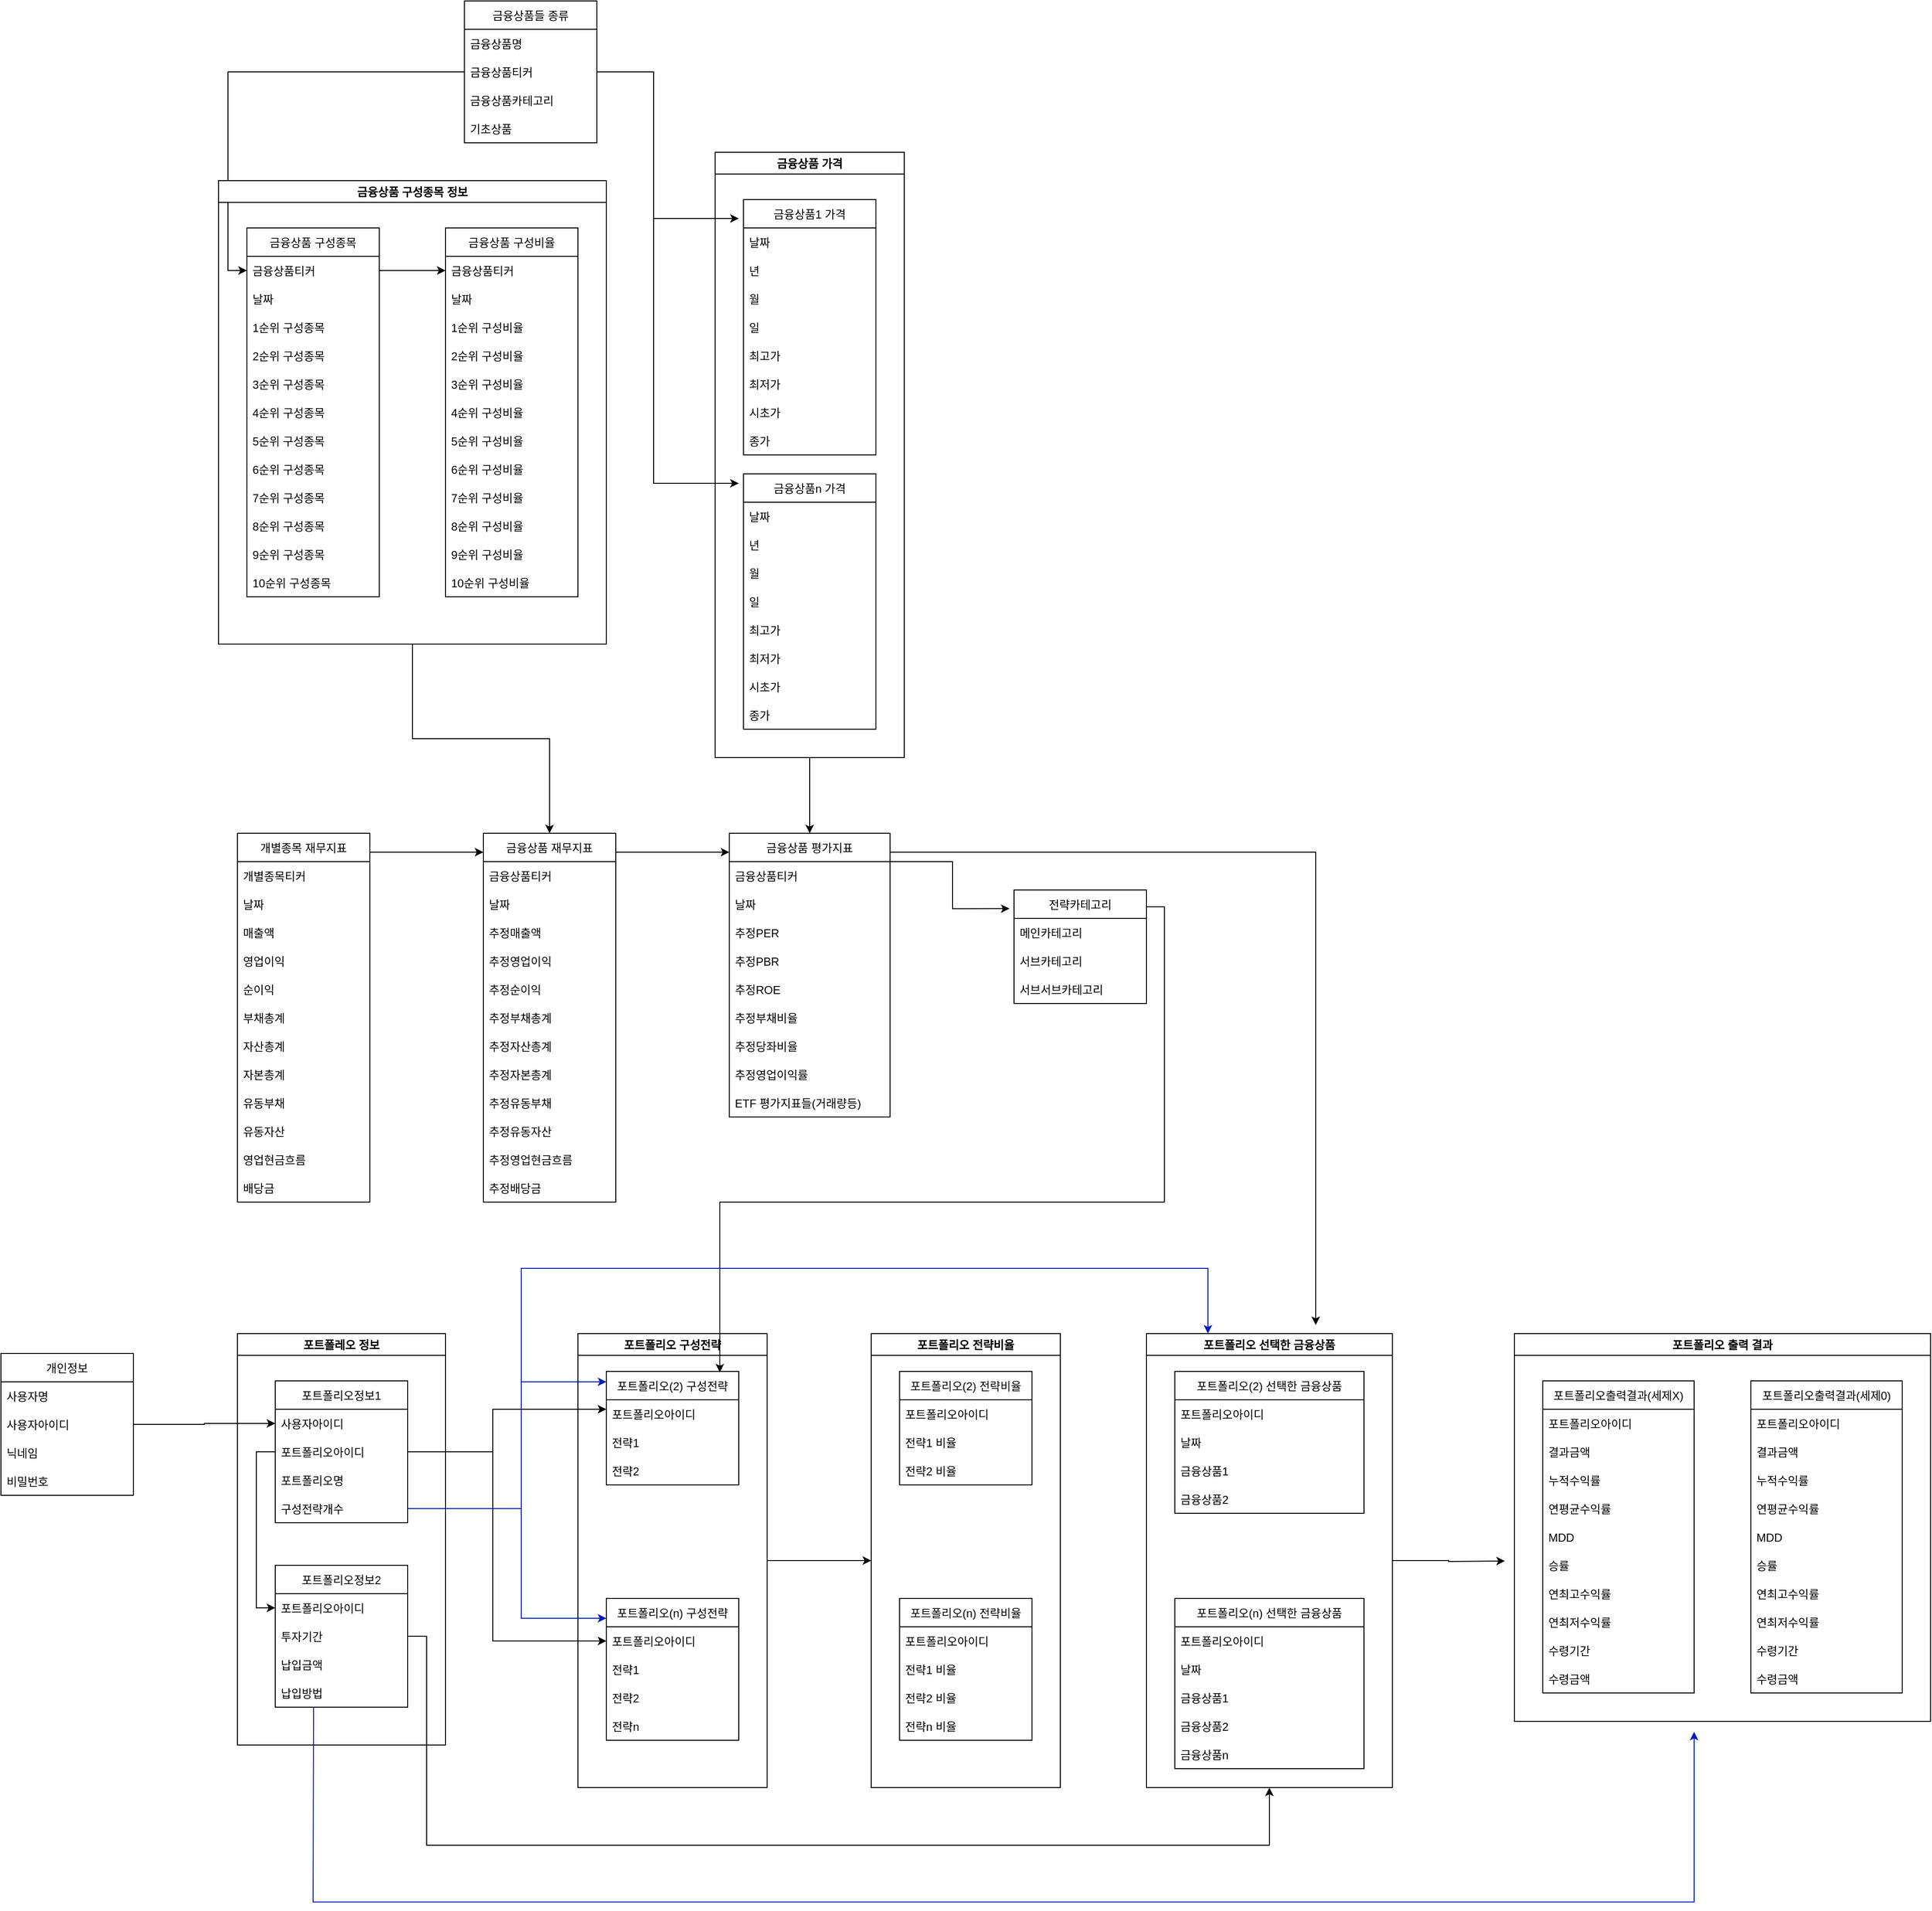 <mxfile version="20.1.1" type="device"><diagram id="GFtjAihlC2JO0e8D6ko2" name="Page-1"><mxGraphModel dx="2858" dy="2246" grid="1" gridSize="10" guides="1" tooltips="1" connect="1" arrows="1" fold="1" page="1" pageScale="1" pageWidth="827" pageHeight="1169" math="0" shadow="0"><root><mxCell id="0"/><mxCell id="1" parent="0"/><mxCell id="YoC8NdEeGXSL1M3V699k-15" style="edgeStyle=orthogonalEdgeStyle;rounded=0;orthogonalLoop=1;jettySize=auto;html=1;entryX=0;entryY=0.5;entryDx=0;entryDy=0;" parent="1" source="wI8_ZydbET9ZYzjQQSY7-1" target="wI8_ZydbET9ZYzjQQSY7-44" edge="1"><mxGeometry relative="1" as="geometry"><Array as="points"><mxPoint x="-370" y="-165"/><mxPoint x="-370" y="45"/></Array></mxGeometry></mxCell><mxCell id="wI8_ZydbET9ZYzjQQSY7-1" value="금융상품들 종류" style="swimlane;fontStyle=0;childLayout=stackLayout;horizontal=1;startSize=30;horizontalStack=0;resizeParent=1;resizeParentMax=0;resizeLast=0;collapsible=1;marginBottom=0;" parent="1" vertex="1"><mxGeometry x="-120" y="-240" width="140" height="150" as="geometry"/></mxCell><mxCell id="wI8_ZydbET9ZYzjQQSY7-2" value="금융상품명" style="text;strokeColor=none;fillColor=none;align=left;verticalAlign=middle;spacingLeft=4;spacingRight=4;overflow=hidden;points=[[0,0.5],[1,0.5]];portConstraint=eastwest;rotatable=0;" parent="wI8_ZydbET9ZYzjQQSY7-1" vertex="1"><mxGeometry y="30" width="140" height="30" as="geometry"/></mxCell><mxCell id="wI8_ZydbET9ZYzjQQSY7-3" value="금융상품티커" style="text;strokeColor=none;fillColor=none;align=left;verticalAlign=middle;spacingLeft=4;spacingRight=4;overflow=hidden;points=[[0,0.5],[1,0.5]];portConstraint=eastwest;rotatable=0;" parent="wI8_ZydbET9ZYzjQQSY7-1" vertex="1"><mxGeometry y="60" width="140" height="30" as="geometry"/></mxCell><mxCell id="wI8_ZydbET9ZYzjQQSY7-4" value="금융상품카테고리" style="text;strokeColor=none;fillColor=none;align=left;verticalAlign=middle;spacingLeft=4;spacingRight=4;overflow=hidden;points=[[0,0.5],[1,0.5]];portConstraint=eastwest;rotatable=0;" parent="wI8_ZydbET9ZYzjQQSY7-1" vertex="1"><mxGeometry y="90" width="140" height="30" as="geometry"/></mxCell><mxCell id="wI8_ZydbET9ZYzjQQSY7-10" value="기초상품" style="text;strokeColor=none;fillColor=none;align=left;verticalAlign=middle;spacingLeft=4;spacingRight=4;overflow=hidden;points=[[0,0.5],[1,0.5]];portConstraint=eastwest;rotatable=0;" parent="wI8_ZydbET9ZYzjQQSY7-1" vertex="1"><mxGeometry y="120" width="140" height="30" as="geometry"/></mxCell><mxCell id="wI8_ZydbET9ZYzjQQSY7-11" value="금융상품1 가격" style="swimlane;fontStyle=0;childLayout=stackLayout;horizontal=1;startSize=30;horizontalStack=0;resizeParent=1;resizeParentMax=0;resizeLast=0;collapsible=1;marginBottom=0;" parent="1" vertex="1"><mxGeometry x="175" y="-30" width="140" height="270" as="geometry"/></mxCell><mxCell id="wI8_ZydbET9ZYzjQQSY7-12" value="날짜" style="text;strokeColor=none;fillColor=none;align=left;verticalAlign=middle;spacingLeft=4;spacingRight=4;overflow=hidden;points=[[0,0.5],[1,0.5]];portConstraint=eastwest;rotatable=0;" parent="wI8_ZydbET9ZYzjQQSY7-11" vertex="1"><mxGeometry y="30" width="140" height="30" as="geometry"/></mxCell><mxCell id="wI8_ZydbET9ZYzjQQSY7-13" value="년" style="text;strokeColor=none;fillColor=none;align=left;verticalAlign=middle;spacingLeft=4;spacingRight=4;overflow=hidden;points=[[0,0.5],[1,0.5]];portConstraint=eastwest;rotatable=0;" parent="wI8_ZydbET9ZYzjQQSY7-11" vertex="1"><mxGeometry y="60" width="140" height="30" as="geometry"/></mxCell><mxCell id="wI8_ZydbET9ZYzjQQSY7-14" value="월" style="text;strokeColor=none;fillColor=none;align=left;verticalAlign=middle;spacingLeft=4;spacingRight=4;overflow=hidden;points=[[0,0.5],[1,0.5]];portConstraint=eastwest;rotatable=0;" parent="wI8_ZydbET9ZYzjQQSY7-11" vertex="1"><mxGeometry y="90" width="140" height="30" as="geometry"/></mxCell><mxCell id="wI8_ZydbET9ZYzjQQSY7-15" value="일" style="text;strokeColor=none;fillColor=none;align=left;verticalAlign=middle;spacingLeft=4;spacingRight=4;overflow=hidden;points=[[0,0.5],[1,0.5]];portConstraint=eastwest;rotatable=0;" parent="wI8_ZydbET9ZYzjQQSY7-11" vertex="1"><mxGeometry y="120" width="140" height="30" as="geometry"/></mxCell><mxCell id="wI8_ZydbET9ZYzjQQSY7-16" value="최고가" style="text;strokeColor=none;fillColor=none;align=left;verticalAlign=middle;spacingLeft=4;spacingRight=4;overflow=hidden;points=[[0,0.5],[1,0.5]];portConstraint=eastwest;rotatable=0;" parent="wI8_ZydbET9ZYzjQQSY7-11" vertex="1"><mxGeometry y="150" width="140" height="30" as="geometry"/></mxCell><mxCell id="wI8_ZydbET9ZYzjQQSY7-17" value="최저가" style="text;strokeColor=none;fillColor=none;align=left;verticalAlign=middle;spacingLeft=4;spacingRight=4;overflow=hidden;points=[[0,0.5],[1,0.5]];portConstraint=eastwest;rotatable=0;" parent="wI8_ZydbET9ZYzjQQSY7-11" vertex="1"><mxGeometry y="180" width="140" height="30" as="geometry"/></mxCell><mxCell id="wI8_ZydbET9ZYzjQQSY7-18" value="시초가" style="text;strokeColor=none;fillColor=none;align=left;verticalAlign=middle;spacingLeft=4;spacingRight=4;overflow=hidden;points=[[0,0.5],[1,0.5]];portConstraint=eastwest;rotatable=0;" parent="wI8_ZydbET9ZYzjQQSY7-11" vertex="1"><mxGeometry y="210" width="140" height="30" as="geometry"/></mxCell><mxCell id="wI8_ZydbET9ZYzjQQSY7-19" value="종가" style="text;strokeColor=none;fillColor=none;align=left;verticalAlign=middle;spacingLeft=4;spacingRight=4;overflow=hidden;points=[[0,0.5],[1,0.5]];portConstraint=eastwest;rotatable=0;" parent="wI8_ZydbET9ZYzjQQSY7-11" vertex="1"><mxGeometry y="240" width="140" height="30" as="geometry"/></mxCell><mxCell id="wI8_ZydbET9ZYzjQQSY7-56" value="개별종목 재무지표" style="swimlane;fontStyle=0;childLayout=stackLayout;horizontal=1;startSize=30;horizontalStack=0;resizeParent=1;resizeParentMax=0;resizeLast=0;collapsible=1;marginBottom=0;" parent="1" vertex="1"><mxGeometry x="-360" y="640" width="140" height="390" as="geometry"/></mxCell><mxCell id="wI8_ZydbET9ZYzjQQSY7-57" value="개별종목티커" style="text;strokeColor=none;fillColor=none;align=left;verticalAlign=middle;spacingLeft=4;spacingRight=4;overflow=hidden;points=[[0,0.5],[1,0.5]];portConstraint=eastwest;rotatable=0;" parent="wI8_ZydbET9ZYzjQQSY7-56" vertex="1"><mxGeometry y="30" width="140" height="30" as="geometry"/></mxCell><mxCell id="wI8_ZydbET9ZYzjQQSY7-58" value="날짜" style="text;strokeColor=none;fillColor=none;align=left;verticalAlign=middle;spacingLeft=4;spacingRight=4;overflow=hidden;points=[[0,0.5],[1,0.5]];portConstraint=eastwest;rotatable=0;" parent="wI8_ZydbET9ZYzjQQSY7-56" vertex="1"><mxGeometry y="60" width="140" height="30" as="geometry"/></mxCell><mxCell id="wI8_ZydbET9ZYzjQQSY7-59" value="매출액" style="text;strokeColor=none;fillColor=none;align=left;verticalAlign=middle;spacingLeft=4;spacingRight=4;overflow=hidden;points=[[0,0.5],[1,0.5]];portConstraint=eastwest;rotatable=0;" parent="wI8_ZydbET9ZYzjQQSY7-56" vertex="1"><mxGeometry y="90" width="140" height="30" as="geometry"/></mxCell><mxCell id="wI8_ZydbET9ZYzjQQSY7-60" value="영업이익" style="text;strokeColor=none;fillColor=none;align=left;verticalAlign=middle;spacingLeft=4;spacingRight=4;overflow=hidden;points=[[0,0.5],[1,0.5]];portConstraint=eastwest;rotatable=0;" parent="wI8_ZydbET9ZYzjQQSY7-56" vertex="1"><mxGeometry y="120" width="140" height="30" as="geometry"/></mxCell><mxCell id="wI8_ZydbET9ZYzjQQSY7-61" value="순이익" style="text;strokeColor=none;fillColor=none;align=left;verticalAlign=middle;spacingLeft=4;spacingRight=4;overflow=hidden;points=[[0,0.5],[1,0.5]];portConstraint=eastwest;rotatable=0;" parent="wI8_ZydbET9ZYzjQQSY7-56" vertex="1"><mxGeometry y="150" width="140" height="30" as="geometry"/></mxCell><mxCell id="wI8_ZydbET9ZYzjQQSY7-62" value="부채총계" style="text;strokeColor=none;fillColor=none;align=left;verticalAlign=middle;spacingLeft=4;spacingRight=4;overflow=hidden;points=[[0,0.5],[1,0.5]];portConstraint=eastwest;rotatable=0;" parent="wI8_ZydbET9ZYzjQQSY7-56" vertex="1"><mxGeometry y="180" width="140" height="30" as="geometry"/></mxCell><mxCell id="wI8_ZydbET9ZYzjQQSY7-63" value="자산총계" style="text;strokeColor=none;fillColor=none;align=left;verticalAlign=middle;spacingLeft=4;spacingRight=4;overflow=hidden;points=[[0,0.5],[1,0.5]];portConstraint=eastwest;rotatable=0;" parent="wI8_ZydbET9ZYzjQQSY7-56" vertex="1"><mxGeometry y="210" width="140" height="30" as="geometry"/></mxCell><mxCell id="wI8_ZydbET9ZYzjQQSY7-64" value="자본총계" style="text;strokeColor=none;fillColor=none;align=left;verticalAlign=middle;spacingLeft=4;spacingRight=4;overflow=hidden;points=[[0,0.5],[1,0.5]];portConstraint=eastwest;rotatable=0;" parent="wI8_ZydbET9ZYzjQQSY7-56" vertex="1"><mxGeometry y="240" width="140" height="30" as="geometry"/></mxCell><mxCell id="wI8_ZydbET9ZYzjQQSY7-65" value="유동부채" style="text;strokeColor=none;fillColor=none;align=left;verticalAlign=middle;spacingLeft=4;spacingRight=4;overflow=hidden;points=[[0,0.5],[1,0.5]];portConstraint=eastwest;rotatable=0;" parent="wI8_ZydbET9ZYzjQQSY7-56" vertex="1"><mxGeometry y="270" width="140" height="30" as="geometry"/></mxCell><mxCell id="wI8_ZydbET9ZYzjQQSY7-66" value="유동자산" style="text;strokeColor=none;fillColor=none;align=left;verticalAlign=middle;spacingLeft=4;spacingRight=4;overflow=hidden;points=[[0,0.5],[1,0.5]];portConstraint=eastwest;rotatable=0;" parent="wI8_ZydbET9ZYzjQQSY7-56" vertex="1"><mxGeometry y="300" width="140" height="30" as="geometry"/></mxCell><mxCell id="wI8_ZydbET9ZYzjQQSY7-67" value="영업현금흐름" style="text;strokeColor=none;fillColor=none;align=left;verticalAlign=middle;spacingLeft=4;spacingRight=4;overflow=hidden;points=[[0,0.5],[1,0.5]];portConstraint=eastwest;rotatable=0;" parent="wI8_ZydbET9ZYzjQQSY7-56" vertex="1"><mxGeometry y="330" width="140" height="30" as="geometry"/></mxCell><mxCell id="wI8_ZydbET9ZYzjQQSY7-68" value="배당금" style="text;strokeColor=none;fillColor=none;align=left;verticalAlign=middle;spacingLeft=4;spacingRight=4;overflow=hidden;points=[[0,0.5],[1,0.5]];portConstraint=eastwest;rotatable=0;" parent="wI8_ZydbET9ZYzjQQSY7-56" vertex="1"><mxGeometry y="360" width="140" height="30" as="geometry"/></mxCell><mxCell id="wI8_ZydbET9ZYzjQQSY7-70" value="금융상품 재무지표" style="swimlane;fontStyle=0;childLayout=stackLayout;horizontal=1;startSize=30;horizontalStack=0;resizeParent=1;resizeParentMax=0;resizeLast=0;collapsible=1;marginBottom=0;" parent="1" vertex="1"><mxGeometry x="-100" y="640" width="140" height="390" as="geometry"/></mxCell><mxCell id="wI8_ZydbET9ZYzjQQSY7-71" value="금융상품티커" style="text;strokeColor=none;fillColor=none;align=left;verticalAlign=middle;spacingLeft=4;spacingRight=4;overflow=hidden;points=[[0,0.5],[1,0.5]];portConstraint=eastwest;rotatable=0;" parent="wI8_ZydbET9ZYzjQQSY7-70" vertex="1"><mxGeometry y="30" width="140" height="30" as="geometry"/></mxCell><mxCell id="wI8_ZydbET9ZYzjQQSY7-72" value="날짜" style="text;strokeColor=none;fillColor=none;align=left;verticalAlign=middle;spacingLeft=4;spacingRight=4;overflow=hidden;points=[[0,0.5],[1,0.5]];portConstraint=eastwest;rotatable=0;" parent="wI8_ZydbET9ZYzjQQSY7-70" vertex="1"><mxGeometry y="60" width="140" height="30" as="geometry"/></mxCell><mxCell id="wI8_ZydbET9ZYzjQQSY7-73" value="추정매출액" style="text;strokeColor=none;fillColor=none;align=left;verticalAlign=middle;spacingLeft=4;spacingRight=4;overflow=hidden;points=[[0,0.5],[1,0.5]];portConstraint=eastwest;rotatable=0;" parent="wI8_ZydbET9ZYzjQQSY7-70" vertex="1"><mxGeometry y="90" width="140" height="30" as="geometry"/></mxCell><mxCell id="wI8_ZydbET9ZYzjQQSY7-74" value="추정영업이익" style="text;strokeColor=none;fillColor=none;align=left;verticalAlign=middle;spacingLeft=4;spacingRight=4;overflow=hidden;points=[[0,0.5],[1,0.5]];portConstraint=eastwest;rotatable=0;" parent="wI8_ZydbET9ZYzjQQSY7-70" vertex="1"><mxGeometry y="120" width="140" height="30" as="geometry"/></mxCell><mxCell id="wI8_ZydbET9ZYzjQQSY7-75" value="추정순이익" style="text;strokeColor=none;fillColor=none;align=left;verticalAlign=middle;spacingLeft=4;spacingRight=4;overflow=hidden;points=[[0,0.5],[1,0.5]];portConstraint=eastwest;rotatable=0;" parent="wI8_ZydbET9ZYzjQQSY7-70" vertex="1"><mxGeometry y="150" width="140" height="30" as="geometry"/></mxCell><mxCell id="wI8_ZydbET9ZYzjQQSY7-76" value="추정부채총계" style="text;strokeColor=none;fillColor=none;align=left;verticalAlign=middle;spacingLeft=4;spacingRight=4;overflow=hidden;points=[[0,0.5],[1,0.5]];portConstraint=eastwest;rotatable=0;" parent="wI8_ZydbET9ZYzjQQSY7-70" vertex="1"><mxGeometry y="180" width="140" height="30" as="geometry"/></mxCell><mxCell id="wI8_ZydbET9ZYzjQQSY7-77" value="추정자산총계" style="text;strokeColor=none;fillColor=none;align=left;verticalAlign=middle;spacingLeft=4;spacingRight=4;overflow=hidden;points=[[0,0.5],[1,0.5]];portConstraint=eastwest;rotatable=0;" parent="wI8_ZydbET9ZYzjQQSY7-70" vertex="1"><mxGeometry y="210" width="140" height="30" as="geometry"/></mxCell><mxCell id="wI8_ZydbET9ZYzjQQSY7-78" value="추정자본총계" style="text;strokeColor=none;fillColor=none;align=left;verticalAlign=middle;spacingLeft=4;spacingRight=4;overflow=hidden;points=[[0,0.5],[1,0.5]];portConstraint=eastwest;rotatable=0;" parent="wI8_ZydbET9ZYzjQQSY7-70" vertex="1"><mxGeometry y="240" width="140" height="30" as="geometry"/></mxCell><mxCell id="wI8_ZydbET9ZYzjQQSY7-79" value="추정유동부채" style="text;strokeColor=none;fillColor=none;align=left;verticalAlign=middle;spacingLeft=4;spacingRight=4;overflow=hidden;points=[[0,0.5],[1,0.5]];portConstraint=eastwest;rotatable=0;" parent="wI8_ZydbET9ZYzjQQSY7-70" vertex="1"><mxGeometry y="270" width="140" height="30" as="geometry"/></mxCell><mxCell id="wI8_ZydbET9ZYzjQQSY7-80" value="추정유동자산" style="text;strokeColor=none;fillColor=none;align=left;verticalAlign=middle;spacingLeft=4;spacingRight=4;overflow=hidden;points=[[0,0.5],[1,0.5]];portConstraint=eastwest;rotatable=0;" parent="wI8_ZydbET9ZYzjQQSY7-70" vertex="1"><mxGeometry y="300" width="140" height="30" as="geometry"/></mxCell><mxCell id="wI8_ZydbET9ZYzjQQSY7-81" value="추정영업현금흐름" style="text;strokeColor=none;fillColor=none;align=left;verticalAlign=middle;spacingLeft=4;spacingRight=4;overflow=hidden;points=[[0,0.5],[1,0.5]];portConstraint=eastwest;rotatable=0;" parent="wI8_ZydbET9ZYzjQQSY7-70" vertex="1"><mxGeometry y="330" width="140" height="30" as="geometry"/></mxCell><mxCell id="wI8_ZydbET9ZYzjQQSY7-82" value="추정배당금" style="text;strokeColor=none;fillColor=none;align=left;verticalAlign=middle;spacingLeft=4;spacingRight=4;overflow=hidden;points=[[0,0.5],[1,0.5]];portConstraint=eastwest;rotatable=0;" parent="wI8_ZydbET9ZYzjQQSY7-70" vertex="1"><mxGeometry y="360" width="140" height="30" as="geometry"/></mxCell><mxCell id="wI8_ZydbET9ZYzjQQSY7-84" value="금융상품 평가지표" style="swimlane;fontStyle=0;childLayout=stackLayout;horizontal=1;startSize=30;horizontalStack=0;resizeParent=1;resizeParentMax=0;resizeLast=0;collapsible=1;marginBottom=0;" parent="1" vertex="1"><mxGeometry x="160" y="640" width="170" height="300" as="geometry"/></mxCell><mxCell id="wI8_ZydbET9ZYzjQQSY7-85" value="금융상품티커" style="text;strokeColor=none;fillColor=none;align=left;verticalAlign=middle;spacingLeft=4;spacingRight=4;overflow=hidden;points=[[0,0.5],[1,0.5]];portConstraint=eastwest;rotatable=0;" parent="wI8_ZydbET9ZYzjQQSY7-84" vertex="1"><mxGeometry y="30" width="170" height="30" as="geometry"/></mxCell><mxCell id="wI8_ZydbET9ZYzjQQSY7-86" value="날짜" style="text;strokeColor=none;fillColor=none;align=left;verticalAlign=middle;spacingLeft=4;spacingRight=4;overflow=hidden;points=[[0,0.5],[1,0.5]];portConstraint=eastwest;rotatable=0;" parent="wI8_ZydbET9ZYzjQQSY7-84" vertex="1"><mxGeometry y="60" width="170" height="30" as="geometry"/></mxCell><mxCell id="wI8_ZydbET9ZYzjQQSY7-87" value="추정PER" style="text;strokeColor=none;fillColor=none;align=left;verticalAlign=middle;spacingLeft=4;spacingRight=4;overflow=hidden;points=[[0,0.5],[1,0.5]];portConstraint=eastwest;rotatable=0;" parent="wI8_ZydbET9ZYzjQQSY7-84" vertex="1"><mxGeometry y="90" width="170" height="30" as="geometry"/></mxCell><mxCell id="wI8_ZydbET9ZYzjQQSY7-88" value="추정PBR" style="text;strokeColor=none;fillColor=none;align=left;verticalAlign=middle;spacingLeft=4;spacingRight=4;overflow=hidden;points=[[0,0.5],[1,0.5]];portConstraint=eastwest;rotatable=0;" parent="wI8_ZydbET9ZYzjQQSY7-84" vertex="1"><mxGeometry y="120" width="170" height="30" as="geometry"/></mxCell><mxCell id="wI8_ZydbET9ZYzjQQSY7-89" value="추정ROE" style="text;strokeColor=none;fillColor=none;align=left;verticalAlign=middle;spacingLeft=4;spacingRight=4;overflow=hidden;points=[[0,0.5],[1,0.5]];portConstraint=eastwest;rotatable=0;" parent="wI8_ZydbET9ZYzjQQSY7-84" vertex="1"><mxGeometry y="150" width="170" height="30" as="geometry"/></mxCell><mxCell id="wI8_ZydbET9ZYzjQQSY7-90" value="추정부채비율" style="text;strokeColor=none;fillColor=none;align=left;verticalAlign=middle;spacingLeft=4;spacingRight=4;overflow=hidden;points=[[0,0.5],[1,0.5]];portConstraint=eastwest;rotatable=0;" parent="wI8_ZydbET9ZYzjQQSY7-84" vertex="1"><mxGeometry y="180" width="170" height="30" as="geometry"/></mxCell><mxCell id="wI8_ZydbET9ZYzjQQSY7-91" value="추정당좌비율" style="text;strokeColor=none;fillColor=none;align=left;verticalAlign=middle;spacingLeft=4;spacingRight=4;overflow=hidden;points=[[0,0.5],[1,0.5]];portConstraint=eastwest;rotatable=0;" parent="wI8_ZydbET9ZYzjQQSY7-84" vertex="1"><mxGeometry y="210" width="170" height="30" as="geometry"/></mxCell><mxCell id="wI8_ZydbET9ZYzjQQSY7-92" value="추정영업이익률" style="text;strokeColor=none;fillColor=none;align=left;verticalAlign=middle;spacingLeft=4;spacingRight=4;overflow=hidden;points=[[0,0.5],[1,0.5]];portConstraint=eastwest;rotatable=0;" parent="wI8_ZydbET9ZYzjQQSY7-84" vertex="1"><mxGeometry y="240" width="170" height="30" as="geometry"/></mxCell><mxCell id="wI8_ZydbET9ZYzjQQSY7-93" value="ETF 평가지표들(거래량등)" style="text;strokeColor=none;fillColor=none;align=left;verticalAlign=middle;spacingLeft=4;spacingRight=4;overflow=hidden;points=[[0,0.5],[1,0.5]];portConstraint=eastwest;rotatable=0;" parent="wI8_ZydbET9ZYzjQQSY7-84" vertex="1"><mxGeometry y="270" width="170" height="30" as="geometry"/></mxCell><mxCell id="wI8_ZydbET9ZYzjQQSY7-94" value="개인정보" style="swimlane;fontStyle=0;childLayout=stackLayout;horizontal=1;startSize=30;horizontalStack=0;resizeParent=1;resizeParentMax=0;resizeLast=0;collapsible=1;marginBottom=0;" parent="1" vertex="1"><mxGeometry x="-610" y="1190" width="140" height="150" as="geometry"/></mxCell><mxCell id="wI8_ZydbET9ZYzjQQSY7-95" value="사용자명" style="text;strokeColor=none;fillColor=none;align=left;verticalAlign=middle;spacingLeft=4;spacingRight=4;overflow=hidden;points=[[0,0.5],[1,0.5]];portConstraint=eastwest;rotatable=0;" parent="wI8_ZydbET9ZYzjQQSY7-94" vertex="1"><mxGeometry y="30" width="140" height="30" as="geometry"/></mxCell><mxCell id="wI8_ZydbET9ZYzjQQSY7-96" value="사용자아이디" style="text;strokeColor=none;fillColor=none;align=left;verticalAlign=middle;spacingLeft=4;spacingRight=4;overflow=hidden;points=[[0,0.5],[1,0.5]];portConstraint=eastwest;rotatable=0;" parent="wI8_ZydbET9ZYzjQQSY7-94" vertex="1"><mxGeometry y="60" width="140" height="30" as="geometry"/></mxCell><mxCell id="wI8_ZydbET9ZYzjQQSY7-97" value="닉네임" style="text;strokeColor=none;fillColor=none;align=left;verticalAlign=middle;spacingLeft=4;spacingRight=4;overflow=hidden;points=[[0,0.5],[1,0.5]];portConstraint=eastwest;rotatable=0;" parent="wI8_ZydbET9ZYzjQQSY7-94" vertex="1"><mxGeometry y="90" width="140" height="30" as="geometry"/></mxCell><mxCell id="wI8_ZydbET9ZYzjQQSY7-98" value="비밀번호" style="text;strokeColor=none;fillColor=none;align=left;verticalAlign=middle;spacingLeft=4;spacingRight=4;overflow=hidden;points=[[0,0.5],[1,0.5]];portConstraint=eastwest;rotatable=0;" parent="wI8_ZydbET9ZYzjQQSY7-94" vertex="1"><mxGeometry y="120" width="140" height="30" as="geometry"/></mxCell><mxCell id="wI8_ZydbET9ZYzjQQSY7-99" value="포트폴리오정보1" style="swimlane;fontStyle=0;childLayout=stackLayout;horizontal=1;startSize=30;horizontalStack=0;resizeParent=1;resizeParentMax=0;resizeLast=0;collapsible=1;marginBottom=0;" parent="1" vertex="1"><mxGeometry x="-320" y="1219" width="140" height="150" as="geometry"/></mxCell><mxCell id="wI8_ZydbET9ZYzjQQSY7-100" value="사용자아이디" style="text;strokeColor=none;fillColor=none;align=left;verticalAlign=middle;spacingLeft=4;spacingRight=4;overflow=hidden;points=[[0,0.5],[1,0.5]];portConstraint=eastwest;rotatable=0;" parent="wI8_ZydbET9ZYzjQQSY7-99" vertex="1"><mxGeometry y="30" width="140" height="30" as="geometry"/></mxCell><mxCell id="wI8_ZydbET9ZYzjQQSY7-101" value="포트폴리오아이디" style="text;strokeColor=none;fillColor=none;align=left;verticalAlign=middle;spacingLeft=4;spacingRight=4;overflow=hidden;points=[[0,0.5],[1,0.5]];portConstraint=eastwest;rotatable=0;" parent="wI8_ZydbET9ZYzjQQSY7-99" vertex="1"><mxGeometry y="60" width="140" height="30" as="geometry"/></mxCell><mxCell id="wI8_ZydbET9ZYzjQQSY7-102" value="포트폴리오명" style="text;strokeColor=none;fillColor=none;align=left;verticalAlign=middle;spacingLeft=4;spacingRight=4;overflow=hidden;points=[[0,0.5],[1,0.5]];portConstraint=eastwest;rotatable=0;" parent="wI8_ZydbET9ZYzjQQSY7-99" vertex="1"><mxGeometry y="90" width="140" height="30" as="geometry"/></mxCell><mxCell id="wI8_ZydbET9ZYzjQQSY7-103" value="구성전략개수" style="text;strokeColor=none;fillColor=none;align=left;verticalAlign=middle;spacingLeft=4;spacingRight=4;overflow=hidden;points=[[0,0.5],[1,0.5]];portConstraint=eastwest;rotatable=0;" parent="wI8_ZydbET9ZYzjQQSY7-99" vertex="1"><mxGeometry y="120" width="140" height="30" as="geometry"/></mxCell><mxCell id="wI8_ZydbET9ZYzjQQSY7-104" value="포트폴리오(2) 전략비율" style="swimlane;fontStyle=0;childLayout=stackLayout;horizontal=1;startSize=30;horizontalStack=0;resizeParent=1;resizeParentMax=0;resizeLast=0;collapsible=1;marginBottom=0;" parent="1" vertex="1"><mxGeometry x="340" y="1209" width="140" height="120" as="geometry"/></mxCell><mxCell id="wI8_ZydbET9ZYzjQQSY7-105" value="포트폴리오아이디" style="text;strokeColor=none;fillColor=none;align=left;verticalAlign=middle;spacingLeft=4;spacingRight=4;overflow=hidden;points=[[0,0.5],[1,0.5]];portConstraint=eastwest;rotatable=0;" parent="wI8_ZydbET9ZYzjQQSY7-104" vertex="1"><mxGeometry y="30" width="140" height="30" as="geometry"/></mxCell><mxCell id="wI8_ZydbET9ZYzjQQSY7-106" value="전략1 비율" style="text;strokeColor=none;fillColor=none;align=left;verticalAlign=middle;spacingLeft=4;spacingRight=4;overflow=hidden;points=[[0,0.5],[1,0.5]];portConstraint=eastwest;rotatable=0;" parent="wI8_ZydbET9ZYzjQQSY7-104" vertex="1"><mxGeometry y="60" width="140" height="30" as="geometry"/></mxCell><mxCell id="wI8_ZydbET9ZYzjQQSY7-107" value="전략2 비율" style="text;strokeColor=none;fillColor=none;align=left;verticalAlign=middle;spacingLeft=4;spacingRight=4;overflow=hidden;points=[[0,0.5],[1,0.5]];portConstraint=eastwest;rotatable=0;" parent="wI8_ZydbET9ZYzjQQSY7-104" vertex="1"><mxGeometry y="90" width="140" height="30" as="geometry"/></mxCell><mxCell id="wI8_ZydbET9ZYzjQQSY7-113" value="포트폴리오(2) 구성전략" style="swimlane;fontStyle=0;childLayout=stackLayout;horizontal=1;startSize=30;horizontalStack=0;resizeParent=1;resizeParentMax=0;resizeLast=0;collapsible=1;marginBottom=0;" parent="1" vertex="1"><mxGeometry x="30" y="1209" width="140" height="120" as="geometry"/></mxCell><mxCell id="wI8_ZydbET9ZYzjQQSY7-114" value="포트폴리오아이디" style="text;strokeColor=none;fillColor=none;align=left;verticalAlign=middle;spacingLeft=4;spacingRight=4;overflow=hidden;points=[[0,0.5],[1,0.5]];portConstraint=eastwest;rotatable=0;" parent="wI8_ZydbET9ZYzjQQSY7-113" vertex="1"><mxGeometry y="30" width="140" height="30" as="geometry"/></mxCell><mxCell id="wI8_ZydbET9ZYzjQQSY7-115" value="전략1" style="text;strokeColor=none;fillColor=none;align=left;verticalAlign=middle;spacingLeft=4;spacingRight=4;overflow=hidden;points=[[0,0.5],[1,0.5]];portConstraint=eastwest;rotatable=0;" parent="wI8_ZydbET9ZYzjQQSY7-113" vertex="1"><mxGeometry y="60" width="140" height="30" as="geometry"/></mxCell><mxCell id="wI8_ZydbET9ZYzjQQSY7-116" value="전략2" style="text;strokeColor=none;fillColor=none;align=left;verticalAlign=middle;spacingLeft=4;spacingRight=4;overflow=hidden;points=[[0,0.5],[1,0.5]];portConstraint=eastwest;rotatable=0;" parent="wI8_ZydbET9ZYzjQQSY7-113" vertex="1"><mxGeometry y="90" width="140" height="30" as="geometry"/></mxCell><mxCell id="wI8_ZydbET9ZYzjQQSY7-117" value="포트폴리오(2) 선택한 금융상품" style="swimlane;fontStyle=0;childLayout=stackLayout;horizontal=1;startSize=30;horizontalStack=0;resizeParent=1;resizeParentMax=0;resizeLast=0;collapsible=1;marginBottom=0;" parent="1" vertex="1"><mxGeometry x="631" y="1209" width="200" height="150" as="geometry"/></mxCell><mxCell id="wI8_ZydbET9ZYzjQQSY7-118" value="포트폴리오아이디" style="text;strokeColor=none;fillColor=none;align=left;verticalAlign=middle;spacingLeft=4;spacingRight=4;overflow=hidden;points=[[0,0.5],[1,0.5]];portConstraint=eastwest;rotatable=0;" parent="wI8_ZydbET9ZYzjQQSY7-117" vertex="1"><mxGeometry y="30" width="200" height="30" as="geometry"/></mxCell><mxCell id="wI8_ZydbET9ZYzjQQSY7-119" value="날짜" style="text;strokeColor=none;fillColor=none;align=left;verticalAlign=middle;spacingLeft=4;spacingRight=4;overflow=hidden;points=[[0,0.5],[1,0.5]];portConstraint=eastwest;rotatable=0;" parent="wI8_ZydbET9ZYzjQQSY7-117" vertex="1"><mxGeometry y="60" width="200" height="30" as="geometry"/></mxCell><mxCell id="wI8_ZydbET9ZYzjQQSY7-120" value="금융상품1" style="text;strokeColor=none;fillColor=none;align=left;verticalAlign=middle;spacingLeft=4;spacingRight=4;overflow=hidden;points=[[0,0.5],[1,0.5]];portConstraint=eastwest;rotatable=0;" parent="wI8_ZydbET9ZYzjQQSY7-117" vertex="1"><mxGeometry y="90" width="200" height="30" as="geometry"/></mxCell><mxCell id="wI8_ZydbET9ZYzjQQSY7-121" value="금융상품2" style="text;strokeColor=none;fillColor=none;align=left;verticalAlign=middle;spacingLeft=4;spacingRight=4;overflow=hidden;points=[[0,0.5],[1,0.5]];portConstraint=eastwest;rotatable=0;" parent="wI8_ZydbET9ZYzjQQSY7-117" vertex="1"><mxGeometry y="120" width="200" height="30" as="geometry"/></mxCell><mxCell id="wI8_ZydbET9ZYzjQQSY7-122" value="포트폴리오(n) 전략비율" style="swimlane;fontStyle=0;childLayout=stackLayout;horizontal=1;startSize=30;horizontalStack=0;resizeParent=1;resizeParentMax=0;resizeLast=0;collapsible=1;marginBottom=0;" parent="1" vertex="1"><mxGeometry x="340" y="1449" width="140" height="150" as="geometry"/></mxCell><mxCell id="wI8_ZydbET9ZYzjQQSY7-123" value="포트폴리오아이디" style="text;strokeColor=none;fillColor=none;align=left;verticalAlign=middle;spacingLeft=4;spacingRight=4;overflow=hidden;points=[[0,0.5],[1,0.5]];portConstraint=eastwest;rotatable=0;" parent="wI8_ZydbET9ZYzjQQSY7-122" vertex="1"><mxGeometry y="30" width="140" height="30" as="geometry"/></mxCell><mxCell id="wI8_ZydbET9ZYzjQQSY7-124" value="전략1 비율" style="text;strokeColor=none;fillColor=none;align=left;verticalAlign=middle;spacingLeft=4;spacingRight=4;overflow=hidden;points=[[0,0.5],[1,0.5]];portConstraint=eastwest;rotatable=0;" parent="wI8_ZydbET9ZYzjQQSY7-122" vertex="1"><mxGeometry y="60" width="140" height="30" as="geometry"/></mxCell><mxCell id="wI8_ZydbET9ZYzjQQSY7-125" value="전략2 비율" style="text;strokeColor=none;fillColor=none;align=left;verticalAlign=middle;spacingLeft=4;spacingRight=4;overflow=hidden;points=[[0,0.5],[1,0.5]];portConstraint=eastwest;rotatable=0;" parent="wI8_ZydbET9ZYzjQQSY7-122" vertex="1"><mxGeometry y="90" width="140" height="30" as="geometry"/></mxCell><mxCell id="wI8_ZydbET9ZYzjQQSY7-135" value="전략n 비율" style="text;strokeColor=none;fillColor=none;align=left;verticalAlign=middle;spacingLeft=4;spacingRight=4;overflow=hidden;points=[[0,0.5],[1,0.5]];portConstraint=eastwest;rotatable=0;" parent="wI8_ZydbET9ZYzjQQSY7-122" vertex="1"><mxGeometry y="120" width="140" height="30" as="geometry"/></mxCell><mxCell id="wI8_ZydbET9ZYzjQQSY7-126" value="포트폴리오(n) 구성전략" style="swimlane;fontStyle=0;childLayout=stackLayout;horizontal=1;startSize=30;horizontalStack=0;resizeParent=1;resizeParentMax=0;resizeLast=0;collapsible=1;marginBottom=0;" parent="1" vertex="1"><mxGeometry x="30" y="1449" width="140" height="150" as="geometry"/></mxCell><mxCell id="wI8_ZydbET9ZYzjQQSY7-127" value="포트폴리오아이디" style="text;strokeColor=none;fillColor=none;align=left;verticalAlign=middle;spacingLeft=4;spacingRight=4;overflow=hidden;points=[[0,0.5],[1,0.5]];portConstraint=eastwest;rotatable=0;" parent="wI8_ZydbET9ZYzjQQSY7-126" vertex="1"><mxGeometry y="30" width="140" height="30" as="geometry"/></mxCell><mxCell id="wI8_ZydbET9ZYzjQQSY7-128" value="전략1" style="text;strokeColor=none;fillColor=none;align=left;verticalAlign=middle;spacingLeft=4;spacingRight=4;overflow=hidden;points=[[0,0.5],[1,0.5]];portConstraint=eastwest;rotatable=0;" parent="wI8_ZydbET9ZYzjQQSY7-126" vertex="1"><mxGeometry y="60" width="140" height="30" as="geometry"/></mxCell><mxCell id="wI8_ZydbET9ZYzjQQSY7-129" value="전략2" style="text;strokeColor=none;fillColor=none;align=left;verticalAlign=middle;spacingLeft=4;spacingRight=4;overflow=hidden;points=[[0,0.5],[1,0.5]];portConstraint=eastwest;rotatable=0;" parent="wI8_ZydbET9ZYzjQQSY7-126" vertex="1"><mxGeometry y="90" width="140" height="30" as="geometry"/></mxCell><mxCell id="wI8_ZydbET9ZYzjQQSY7-136" value="전략n" style="text;strokeColor=none;fillColor=none;align=left;verticalAlign=middle;spacingLeft=4;spacingRight=4;overflow=hidden;points=[[0,0.5],[1,0.5]];portConstraint=eastwest;rotatable=0;" parent="wI8_ZydbET9ZYzjQQSY7-126" vertex="1"><mxGeometry y="120" width="140" height="30" as="geometry"/></mxCell><mxCell id="wI8_ZydbET9ZYzjQQSY7-130" value="포트폴리오(n) 선택한 금융상품" style="swimlane;fontStyle=0;childLayout=stackLayout;horizontal=1;startSize=30;horizontalStack=0;resizeParent=1;resizeParentMax=0;resizeLast=0;collapsible=1;marginBottom=0;" parent="1" vertex="1"><mxGeometry x="631" y="1449" width="200" height="180" as="geometry"/></mxCell><mxCell id="wI8_ZydbET9ZYzjQQSY7-131" value="포트폴리오아이디" style="text;strokeColor=none;fillColor=none;align=left;verticalAlign=middle;spacingLeft=4;spacingRight=4;overflow=hidden;points=[[0,0.5],[1,0.5]];portConstraint=eastwest;rotatable=0;" parent="wI8_ZydbET9ZYzjQQSY7-130" vertex="1"><mxGeometry y="30" width="200" height="30" as="geometry"/></mxCell><mxCell id="wI8_ZydbET9ZYzjQQSY7-132" value="날짜" style="text;strokeColor=none;fillColor=none;align=left;verticalAlign=middle;spacingLeft=4;spacingRight=4;overflow=hidden;points=[[0,0.5],[1,0.5]];portConstraint=eastwest;rotatable=0;" parent="wI8_ZydbET9ZYzjQQSY7-130" vertex="1"><mxGeometry y="60" width="200" height="30" as="geometry"/></mxCell><mxCell id="wI8_ZydbET9ZYzjQQSY7-133" value="금융상품1" style="text;strokeColor=none;fillColor=none;align=left;verticalAlign=middle;spacingLeft=4;spacingRight=4;overflow=hidden;points=[[0,0.5],[1,0.5]];portConstraint=eastwest;rotatable=0;" parent="wI8_ZydbET9ZYzjQQSY7-130" vertex="1"><mxGeometry y="90" width="200" height="30" as="geometry"/></mxCell><mxCell id="wI8_ZydbET9ZYzjQQSY7-134" value="금융상품2" style="text;strokeColor=none;fillColor=none;align=left;verticalAlign=middle;spacingLeft=4;spacingRight=4;overflow=hidden;points=[[0,0.5],[1,0.5]];portConstraint=eastwest;rotatable=0;" parent="wI8_ZydbET9ZYzjQQSY7-130" vertex="1"><mxGeometry y="120" width="200" height="30" as="geometry"/></mxCell><mxCell id="wI8_ZydbET9ZYzjQQSY7-137" value="금융상품n" style="text;strokeColor=none;fillColor=none;align=left;verticalAlign=middle;spacingLeft=4;spacingRight=4;overflow=hidden;points=[[0,0.5],[1,0.5]];portConstraint=eastwest;rotatable=0;" parent="wI8_ZydbET9ZYzjQQSY7-130" vertex="1"><mxGeometry y="150" width="200" height="30" as="geometry"/></mxCell><mxCell id="wI8_ZydbET9ZYzjQQSY7-138" value="금융상품n 가격" style="swimlane;fontStyle=0;childLayout=stackLayout;horizontal=1;startSize=30;horizontalStack=0;resizeParent=1;resizeParentMax=0;resizeLast=0;collapsible=1;marginBottom=0;" parent="1" vertex="1"><mxGeometry x="175" y="260" width="140" height="270" as="geometry"/></mxCell><mxCell id="wI8_ZydbET9ZYzjQQSY7-139" value="날짜" style="text;strokeColor=none;fillColor=none;align=left;verticalAlign=middle;spacingLeft=4;spacingRight=4;overflow=hidden;points=[[0,0.5],[1,0.5]];portConstraint=eastwest;rotatable=0;" parent="wI8_ZydbET9ZYzjQQSY7-138" vertex="1"><mxGeometry y="30" width="140" height="30" as="geometry"/></mxCell><mxCell id="wI8_ZydbET9ZYzjQQSY7-140" value="년" style="text;strokeColor=none;fillColor=none;align=left;verticalAlign=middle;spacingLeft=4;spacingRight=4;overflow=hidden;points=[[0,0.5],[1,0.5]];portConstraint=eastwest;rotatable=0;" parent="wI8_ZydbET9ZYzjQQSY7-138" vertex="1"><mxGeometry y="60" width="140" height="30" as="geometry"/></mxCell><mxCell id="wI8_ZydbET9ZYzjQQSY7-141" value="월" style="text;strokeColor=none;fillColor=none;align=left;verticalAlign=middle;spacingLeft=4;spacingRight=4;overflow=hidden;points=[[0,0.5],[1,0.5]];portConstraint=eastwest;rotatable=0;" parent="wI8_ZydbET9ZYzjQQSY7-138" vertex="1"><mxGeometry y="90" width="140" height="30" as="geometry"/></mxCell><mxCell id="wI8_ZydbET9ZYzjQQSY7-142" value="일" style="text;strokeColor=none;fillColor=none;align=left;verticalAlign=middle;spacingLeft=4;spacingRight=4;overflow=hidden;points=[[0,0.5],[1,0.5]];portConstraint=eastwest;rotatable=0;" parent="wI8_ZydbET9ZYzjQQSY7-138" vertex="1"><mxGeometry y="120" width="140" height="30" as="geometry"/></mxCell><mxCell id="wI8_ZydbET9ZYzjQQSY7-143" value="최고가" style="text;strokeColor=none;fillColor=none;align=left;verticalAlign=middle;spacingLeft=4;spacingRight=4;overflow=hidden;points=[[0,0.5],[1,0.5]];portConstraint=eastwest;rotatable=0;" parent="wI8_ZydbET9ZYzjQQSY7-138" vertex="1"><mxGeometry y="150" width="140" height="30" as="geometry"/></mxCell><mxCell id="wI8_ZydbET9ZYzjQQSY7-144" value="최저가" style="text;strokeColor=none;fillColor=none;align=left;verticalAlign=middle;spacingLeft=4;spacingRight=4;overflow=hidden;points=[[0,0.5],[1,0.5]];portConstraint=eastwest;rotatable=0;" parent="wI8_ZydbET9ZYzjQQSY7-138" vertex="1"><mxGeometry y="180" width="140" height="30" as="geometry"/></mxCell><mxCell id="wI8_ZydbET9ZYzjQQSY7-145" value="시초가" style="text;strokeColor=none;fillColor=none;align=left;verticalAlign=middle;spacingLeft=4;spacingRight=4;overflow=hidden;points=[[0,0.5],[1,0.5]];portConstraint=eastwest;rotatable=0;" parent="wI8_ZydbET9ZYzjQQSY7-138" vertex="1"><mxGeometry y="210" width="140" height="30" as="geometry"/></mxCell><mxCell id="wI8_ZydbET9ZYzjQQSY7-146" value="종가" style="text;strokeColor=none;fillColor=none;align=left;verticalAlign=middle;spacingLeft=4;spacingRight=4;overflow=hidden;points=[[0,0.5],[1,0.5]];portConstraint=eastwest;rotatable=0;" parent="wI8_ZydbET9ZYzjQQSY7-138" vertex="1"><mxGeometry y="240" width="140" height="30" as="geometry"/></mxCell><mxCell id="wI8_ZydbET9ZYzjQQSY7-151" value="포트폴리오정보2" style="swimlane;fontStyle=0;childLayout=stackLayout;horizontal=1;startSize=30;horizontalStack=0;resizeParent=1;resizeParentMax=0;resizeLast=0;collapsible=1;marginBottom=0;" parent="1" vertex="1"><mxGeometry x="-320" y="1414" width="140" height="150" as="geometry"/></mxCell><mxCell id="wI8_ZydbET9ZYzjQQSY7-152" value="포트폴리오아이디" style="text;strokeColor=none;fillColor=none;align=left;verticalAlign=middle;spacingLeft=4;spacingRight=4;overflow=hidden;points=[[0,0.5],[1,0.5]];portConstraint=eastwest;rotatable=0;" parent="wI8_ZydbET9ZYzjQQSY7-151" vertex="1"><mxGeometry y="30" width="140" height="30" as="geometry"/></mxCell><mxCell id="wI8_ZydbET9ZYzjQQSY7-153" value="투자기간" style="text;strokeColor=none;fillColor=none;align=left;verticalAlign=middle;spacingLeft=4;spacingRight=4;overflow=hidden;points=[[0,0.5],[1,0.5]];portConstraint=eastwest;rotatable=0;" parent="wI8_ZydbET9ZYzjQQSY7-151" vertex="1"><mxGeometry y="60" width="140" height="30" as="geometry"/></mxCell><mxCell id="wI8_ZydbET9ZYzjQQSY7-154" value="납입금액" style="text;strokeColor=none;fillColor=none;align=left;verticalAlign=middle;spacingLeft=4;spacingRight=4;overflow=hidden;points=[[0,0.5],[1,0.5]];portConstraint=eastwest;rotatable=0;" parent="wI8_ZydbET9ZYzjQQSY7-151" vertex="1"><mxGeometry y="90" width="140" height="30" as="geometry"/></mxCell><mxCell id="wI8_ZydbET9ZYzjQQSY7-155" value="납입방법" style="text;strokeColor=none;fillColor=none;align=left;verticalAlign=middle;spacingLeft=4;spacingRight=4;overflow=hidden;points=[[0,0.5],[1,0.5]];portConstraint=eastwest;rotatable=0;" parent="wI8_ZydbET9ZYzjQQSY7-151" vertex="1"><mxGeometry y="120" width="140" height="30" as="geometry"/></mxCell><mxCell id="wI8_ZydbET9ZYzjQQSY7-162" value="포트폴리오출력결과(세제X)" style="swimlane;fontStyle=0;childLayout=stackLayout;horizontal=1;startSize=30;horizontalStack=0;resizeParent=1;resizeParentMax=0;resizeLast=0;collapsible=1;marginBottom=0;" parent="1" vertex="1"><mxGeometry x="1020" y="1219" width="160" height="330" as="geometry"/></mxCell><mxCell id="wI8_ZydbET9ZYzjQQSY7-163" value="포트폴리오아이디" style="text;strokeColor=none;fillColor=none;align=left;verticalAlign=middle;spacingLeft=4;spacingRight=4;overflow=hidden;points=[[0,0.5],[1,0.5]];portConstraint=eastwest;rotatable=0;" parent="wI8_ZydbET9ZYzjQQSY7-162" vertex="1"><mxGeometry y="30" width="160" height="30" as="geometry"/></mxCell><mxCell id="wI8_ZydbET9ZYzjQQSY7-164" value="결과금액" style="text;strokeColor=none;fillColor=none;align=left;verticalAlign=middle;spacingLeft=4;spacingRight=4;overflow=hidden;points=[[0,0.5],[1,0.5]];portConstraint=eastwest;rotatable=0;" parent="wI8_ZydbET9ZYzjQQSY7-162" vertex="1"><mxGeometry y="60" width="160" height="30" as="geometry"/></mxCell><mxCell id="wI8_ZydbET9ZYzjQQSY7-165" value="누적수익률" style="text;strokeColor=none;fillColor=none;align=left;verticalAlign=middle;spacingLeft=4;spacingRight=4;overflow=hidden;points=[[0,0.5],[1,0.5]];portConstraint=eastwest;rotatable=0;" parent="wI8_ZydbET9ZYzjQQSY7-162" vertex="1"><mxGeometry y="90" width="160" height="30" as="geometry"/></mxCell><mxCell id="wI8_ZydbET9ZYzjQQSY7-166" value="연평균수익률" style="text;strokeColor=none;fillColor=none;align=left;verticalAlign=middle;spacingLeft=4;spacingRight=4;overflow=hidden;points=[[0,0.5],[1,0.5]];portConstraint=eastwest;rotatable=0;" parent="wI8_ZydbET9ZYzjQQSY7-162" vertex="1"><mxGeometry y="120" width="160" height="30" as="geometry"/></mxCell><mxCell id="wI8_ZydbET9ZYzjQQSY7-167" value="MDD" style="text;strokeColor=none;fillColor=none;align=left;verticalAlign=middle;spacingLeft=4;spacingRight=4;overflow=hidden;points=[[0,0.5],[1,0.5]];portConstraint=eastwest;rotatable=0;" parent="wI8_ZydbET9ZYzjQQSY7-162" vertex="1"><mxGeometry y="150" width="160" height="30" as="geometry"/></mxCell><mxCell id="wI8_ZydbET9ZYzjQQSY7-168" value="승률" style="text;strokeColor=none;fillColor=none;align=left;verticalAlign=middle;spacingLeft=4;spacingRight=4;overflow=hidden;points=[[0,0.5],[1,0.5]];portConstraint=eastwest;rotatable=0;" parent="wI8_ZydbET9ZYzjQQSY7-162" vertex="1"><mxGeometry y="180" width="160" height="30" as="geometry"/></mxCell><mxCell id="wI8_ZydbET9ZYzjQQSY7-169" value="연최고수익률" style="text;strokeColor=none;fillColor=none;align=left;verticalAlign=middle;spacingLeft=4;spacingRight=4;overflow=hidden;points=[[0,0.5],[1,0.5]];portConstraint=eastwest;rotatable=0;" parent="wI8_ZydbET9ZYzjQQSY7-162" vertex="1"><mxGeometry y="210" width="160" height="30" as="geometry"/></mxCell><mxCell id="wI8_ZydbET9ZYzjQQSY7-170" value="연최저수익률" style="text;strokeColor=none;fillColor=none;align=left;verticalAlign=middle;spacingLeft=4;spacingRight=4;overflow=hidden;points=[[0,0.5],[1,0.5]];portConstraint=eastwest;rotatable=0;" parent="wI8_ZydbET9ZYzjQQSY7-162" vertex="1"><mxGeometry y="240" width="160" height="30" as="geometry"/></mxCell><mxCell id="wI8_ZydbET9ZYzjQQSY7-193" value="수령기간" style="text;strokeColor=none;fillColor=none;align=left;verticalAlign=middle;spacingLeft=4;spacingRight=4;overflow=hidden;points=[[0,0.5],[1,0.5]];portConstraint=eastwest;rotatable=0;" parent="wI8_ZydbET9ZYzjQQSY7-162" vertex="1"><mxGeometry y="270" width="160" height="30" as="geometry"/></mxCell><mxCell id="wI8_ZydbET9ZYzjQQSY7-194" value="수령금액" style="text;strokeColor=none;fillColor=none;align=left;verticalAlign=middle;spacingLeft=4;spacingRight=4;overflow=hidden;points=[[0,0.5],[1,0.5]];portConstraint=eastwest;rotatable=0;" parent="wI8_ZydbET9ZYzjQQSY7-162" vertex="1"><mxGeometry y="300" width="160" height="30" as="geometry"/></mxCell><mxCell id="wI8_ZydbET9ZYzjQQSY7-172" value="포트폴리오출력결과(세제0)" style="swimlane;fontStyle=0;childLayout=stackLayout;horizontal=1;startSize=30;horizontalStack=0;resizeParent=1;resizeParentMax=0;resizeLast=0;collapsible=1;marginBottom=0;" parent="1" vertex="1"><mxGeometry x="1240" y="1219" width="160" height="330" as="geometry"/></mxCell><mxCell id="wI8_ZydbET9ZYzjQQSY7-173" value="포트폴리오아이디" style="text;strokeColor=none;fillColor=none;align=left;verticalAlign=middle;spacingLeft=4;spacingRight=4;overflow=hidden;points=[[0,0.5],[1,0.5]];portConstraint=eastwest;rotatable=0;" parent="wI8_ZydbET9ZYzjQQSY7-172" vertex="1"><mxGeometry y="30" width="160" height="30" as="geometry"/></mxCell><mxCell id="wI8_ZydbET9ZYzjQQSY7-174" value="결과금액" style="text;strokeColor=none;fillColor=none;align=left;verticalAlign=middle;spacingLeft=4;spacingRight=4;overflow=hidden;points=[[0,0.5],[1,0.5]];portConstraint=eastwest;rotatable=0;" parent="wI8_ZydbET9ZYzjQQSY7-172" vertex="1"><mxGeometry y="60" width="160" height="30" as="geometry"/></mxCell><mxCell id="wI8_ZydbET9ZYzjQQSY7-175" value="누적수익률" style="text;strokeColor=none;fillColor=none;align=left;verticalAlign=middle;spacingLeft=4;spacingRight=4;overflow=hidden;points=[[0,0.5],[1,0.5]];portConstraint=eastwest;rotatable=0;" parent="wI8_ZydbET9ZYzjQQSY7-172" vertex="1"><mxGeometry y="90" width="160" height="30" as="geometry"/></mxCell><mxCell id="wI8_ZydbET9ZYzjQQSY7-176" value="연평균수익률" style="text;strokeColor=none;fillColor=none;align=left;verticalAlign=middle;spacingLeft=4;spacingRight=4;overflow=hidden;points=[[0,0.5],[1,0.5]];portConstraint=eastwest;rotatable=0;" parent="wI8_ZydbET9ZYzjQQSY7-172" vertex="1"><mxGeometry y="120" width="160" height="30" as="geometry"/></mxCell><mxCell id="wI8_ZydbET9ZYzjQQSY7-177" value="MDD" style="text;strokeColor=none;fillColor=none;align=left;verticalAlign=middle;spacingLeft=4;spacingRight=4;overflow=hidden;points=[[0,0.5],[1,0.5]];portConstraint=eastwest;rotatable=0;" parent="wI8_ZydbET9ZYzjQQSY7-172" vertex="1"><mxGeometry y="150" width="160" height="30" as="geometry"/></mxCell><mxCell id="wI8_ZydbET9ZYzjQQSY7-178" value="승률" style="text;strokeColor=none;fillColor=none;align=left;verticalAlign=middle;spacingLeft=4;spacingRight=4;overflow=hidden;points=[[0,0.5],[1,0.5]];portConstraint=eastwest;rotatable=0;" parent="wI8_ZydbET9ZYzjQQSY7-172" vertex="1"><mxGeometry y="180" width="160" height="30" as="geometry"/></mxCell><mxCell id="wI8_ZydbET9ZYzjQQSY7-179" value="연최고수익률" style="text;strokeColor=none;fillColor=none;align=left;verticalAlign=middle;spacingLeft=4;spacingRight=4;overflow=hidden;points=[[0,0.5],[1,0.5]];portConstraint=eastwest;rotatable=0;" parent="wI8_ZydbET9ZYzjQQSY7-172" vertex="1"><mxGeometry y="210" width="160" height="30" as="geometry"/></mxCell><mxCell id="wI8_ZydbET9ZYzjQQSY7-180" value="연최저수익률" style="text;strokeColor=none;fillColor=none;align=left;verticalAlign=middle;spacingLeft=4;spacingRight=4;overflow=hidden;points=[[0,0.5],[1,0.5]];portConstraint=eastwest;rotatable=0;" parent="wI8_ZydbET9ZYzjQQSY7-172" vertex="1"><mxGeometry y="240" width="160" height="30" as="geometry"/></mxCell><mxCell id="wI8_ZydbET9ZYzjQQSY7-181" value="수령기간" style="text;strokeColor=none;fillColor=none;align=left;verticalAlign=middle;spacingLeft=4;spacingRight=4;overflow=hidden;points=[[0,0.5],[1,0.5]];portConstraint=eastwest;rotatable=0;" parent="wI8_ZydbET9ZYzjQQSY7-172" vertex="1"><mxGeometry y="270" width="160" height="30" as="geometry"/></mxCell><mxCell id="wI8_ZydbET9ZYzjQQSY7-192" value="수령금액" style="text;strokeColor=none;fillColor=none;align=left;verticalAlign=middle;spacingLeft=4;spacingRight=4;overflow=hidden;points=[[0,0.5],[1,0.5]];portConstraint=eastwest;rotatable=0;" parent="wI8_ZydbET9ZYzjQQSY7-172" vertex="1"><mxGeometry y="300" width="160" height="30" as="geometry"/></mxCell><mxCell id="YoC8NdEeGXSL1M3V699k-31" style="edgeStyle=orthogonalEdgeStyle;rounded=0;orthogonalLoop=1;jettySize=auto;html=1;exitX=1;exitY=0.5;exitDx=0;exitDy=0;" parent="1" source="wI8_ZydbET9ZYzjQQSY7-200" edge="1"><mxGeometry relative="1" as="geometry"><mxPoint x="980.0" y="1409.455" as="targetPoint"/></mxGeometry></mxCell><mxCell id="wI8_ZydbET9ZYzjQQSY7-200" value="포트폴리오 선택한 금융상품" style="swimlane;" parent="1" vertex="1"><mxGeometry x="601" y="1169" width="260" height="480" as="geometry"/></mxCell><mxCell id="YoC8NdEeGXSL1M3V699k-28" style="edgeStyle=orthogonalEdgeStyle;rounded=0;orthogonalLoop=1;jettySize=auto;html=1;exitX=1;exitY=0.5;exitDx=0;exitDy=0;entryX=0;entryY=0.5;entryDx=0;entryDy=0;" parent="1" source="wI8_ZydbET9ZYzjQQSY7-201" target="wI8_ZydbET9ZYzjQQSY7-202" edge="1"><mxGeometry relative="1" as="geometry"/></mxCell><mxCell id="wI8_ZydbET9ZYzjQQSY7-201" value="포트폴리오 구성전략" style="swimlane;" parent="1" vertex="1"><mxGeometry y="1169" width="200" height="480" as="geometry"/></mxCell><mxCell id="wI8_ZydbET9ZYzjQQSY7-202" value="포트폴리오 전략비율" style="swimlane;" parent="1" vertex="1"><mxGeometry x="310" y="1169" width="200" height="480" as="geometry"/></mxCell><mxCell id="YoC8NdEeGXSL1M3V699k-14" style="edgeStyle=orthogonalEdgeStyle;rounded=0;orthogonalLoop=1;jettySize=auto;html=1;exitX=0.5;exitY=1;exitDx=0;exitDy=0;entryX=0.5;entryY=0;entryDx=0;entryDy=0;" parent="1" source="wI8_ZydbET9ZYzjQQSY7-207" target="wI8_ZydbET9ZYzjQQSY7-84" edge="1"><mxGeometry relative="1" as="geometry"/></mxCell><mxCell id="wI8_ZydbET9ZYzjQQSY7-207" value="금융상품 가격" style="swimlane;" parent="1" vertex="1"><mxGeometry x="145" y="-80" width="200" height="640" as="geometry"/></mxCell><mxCell id="YoC8NdEeGXSL1M3V699k-13" style="edgeStyle=orthogonalEdgeStyle;rounded=0;orthogonalLoop=1;jettySize=auto;html=1;entryX=0.5;entryY=0;entryDx=0;entryDy=0;" parent="1" source="YoC8NdEeGXSL1M3V699k-7" target="wI8_ZydbET9ZYzjQQSY7-70" edge="1"><mxGeometry relative="1" as="geometry"/></mxCell><mxCell id="YoC8NdEeGXSL1M3V699k-7" value="금융상품 구성종목 정보" style="swimlane;startSize=23;" parent="1" vertex="1"><mxGeometry x="-380" y="-50" width="410" height="490" as="geometry"/></mxCell><mxCell id="wI8_ZydbET9ZYzjQQSY7-43" value="금융상품 구성종목" style="swimlane;fontStyle=0;childLayout=stackLayout;horizontal=1;startSize=30;horizontalStack=0;resizeParent=1;resizeParentMax=0;resizeLast=0;collapsible=1;marginBottom=0;" parent="YoC8NdEeGXSL1M3V699k-7" vertex="1"><mxGeometry x="30" y="50" width="140" height="390" as="geometry"/></mxCell><mxCell id="wI8_ZydbET9ZYzjQQSY7-44" value="금융상품티커" style="text;strokeColor=none;fillColor=none;align=left;verticalAlign=middle;spacingLeft=4;spacingRight=4;overflow=hidden;points=[[0,0.5],[1,0.5]];portConstraint=eastwest;rotatable=0;" parent="wI8_ZydbET9ZYzjQQSY7-43" vertex="1"><mxGeometry y="30" width="140" height="30" as="geometry"/></mxCell><mxCell id="wI8_ZydbET9ZYzjQQSY7-45" value="날짜" style="text;strokeColor=none;fillColor=none;align=left;verticalAlign=middle;spacingLeft=4;spacingRight=4;overflow=hidden;points=[[0,0.5],[1,0.5]];portConstraint=eastwest;rotatable=0;" parent="wI8_ZydbET9ZYzjQQSY7-43" vertex="1"><mxGeometry y="60" width="140" height="30" as="geometry"/></mxCell><mxCell id="wI8_ZydbET9ZYzjQQSY7-46" value="1순위 구성종목" style="text;strokeColor=none;fillColor=none;align=left;verticalAlign=middle;spacingLeft=4;spacingRight=4;overflow=hidden;points=[[0,0.5],[1,0.5]];portConstraint=eastwest;rotatable=0;" parent="wI8_ZydbET9ZYzjQQSY7-43" vertex="1"><mxGeometry y="90" width="140" height="30" as="geometry"/></mxCell><mxCell id="wI8_ZydbET9ZYzjQQSY7-47" value="2순위 구성종목" style="text;strokeColor=none;fillColor=none;align=left;verticalAlign=middle;spacingLeft=4;spacingRight=4;overflow=hidden;points=[[0,0.5],[1,0.5]];portConstraint=eastwest;rotatable=0;" parent="wI8_ZydbET9ZYzjQQSY7-43" vertex="1"><mxGeometry y="120" width="140" height="30" as="geometry"/></mxCell><mxCell id="wI8_ZydbET9ZYzjQQSY7-48" value="3순위 구성종목" style="text;strokeColor=none;fillColor=none;align=left;verticalAlign=middle;spacingLeft=4;spacingRight=4;overflow=hidden;points=[[0,0.5],[1,0.5]];portConstraint=eastwest;rotatable=0;" parent="wI8_ZydbET9ZYzjQQSY7-43" vertex="1"><mxGeometry y="150" width="140" height="30" as="geometry"/></mxCell><mxCell id="wI8_ZydbET9ZYzjQQSY7-49" value="4순위 구성종목" style="text;strokeColor=none;fillColor=none;align=left;verticalAlign=middle;spacingLeft=4;spacingRight=4;overflow=hidden;points=[[0,0.5],[1,0.5]];portConstraint=eastwest;rotatable=0;" parent="wI8_ZydbET9ZYzjQQSY7-43" vertex="1"><mxGeometry y="180" width="140" height="30" as="geometry"/></mxCell><mxCell id="wI8_ZydbET9ZYzjQQSY7-50" value="5순위 구성종목" style="text;strokeColor=none;fillColor=none;align=left;verticalAlign=middle;spacingLeft=4;spacingRight=4;overflow=hidden;points=[[0,0.5],[1,0.5]];portConstraint=eastwest;rotatable=0;" parent="wI8_ZydbET9ZYzjQQSY7-43" vertex="1"><mxGeometry y="210" width="140" height="30" as="geometry"/></mxCell><mxCell id="wI8_ZydbET9ZYzjQQSY7-51" value="6순위 구성종목" style="text;strokeColor=none;fillColor=none;align=left;verticalAlign=middle;spacingLeft=4;spacingRight=4;overflow=hidden;points=[[0,0.5],[1,0.5]];portConstraint=eastwest;rotatable=0;" parent="wI8_ZydbET9ZYzjQQSY7-43" vertex="1"><mxGeometry y="240" width="140" height="30" as="geometry"/></mxCell><mxCell id="wI8_ZydbET9ZYzjQQSY7-52" value="7순위 구성종목" style="text;strokeColor=none;fillColor=none;align=left;verticalAlign=middle;spacingLeft=4;spacingRight=4;overflow=hidden;points=[[0,0.5],[1,0.5]];portConstraint=eastwest;rotatable=0;" parent="wI8_ZydbET9ZYzjQQSY7-43" vertex="1"><mxGeometry y="270" width="140" height="30" as="geometry"/></mxCell><mxCell id="wI8_ZydbET9ZYzjQQSY7-53" value="8순위 구성종목" style="text;strokeColor=none;fillColor=none;align=left;verticalAlign=middle;spacingLeft=4;spacingRight=4;overflow=hidden;points=[[0,0.5],[1,0.5]];portConstraint=eastwest;rotatable=0;" parent="wI8_ZydbET9ZYzjQQSY7-43" vertex="1"><mxGeometry y="300" width="140" height="30" as="geometry"/></mxCell><mxCell id="wI8_ZydbET9ZYzjQQSY7-54" value="9순위 구성종목" style="text;strokeColor=none;fillColor=none;align=left;verticalAlign=middle;spacingLeft=4;spacingRight=4;overflow=hidden;points=[[0,0.5],[1,0.5]];portConstraint=eastwest;rotatable=0;" parent="wI8_ZydbET9ZYzjQQSY7-43" vertex="1"><mxGeometry y="330" width="140" height="30" as="geometry"/></mxCell><mxCell id="wI8_ZydbET9ZYzjQQSY7-55" value="10순위 구성종목" style="text;strokeColor=none;fillColor=none;align=left;verticalAlign=middle;spacingLeft=4;spacingRight=4;overflow=hidden;points=[[0,0.5],[1,0.5]];portConstraint=eastwest;rotatable=0;" parent="wI8_ZydbET9ZYzjQQSY7-43" vertex="1"><mxGeometry y="360" width="140" height="30" as="geometry"/></mxCell><mxCell id="wI8_ZydbET9ZYzjQQSY7-29" value="금융상품 구성비율" style="swimlane;fontStyle=0;childLayout=stackLayout;horizontal=1;startSize=30;horizontalStack=0;resizeParent=1;resizeParentMax=0;resizeLast=0;collapsible=1;marginBottom=0;" parent="YoC8NdEeGXSL1M3V699k-7" vertex="1"><mxGeometry x="240" y="50" width="140" height="390" as="geometry"/></mxCell><mxCell id="wI8_ZydbET9ZYzjQQSY7-30" value="금융상품티커" style="text;strokeColor=none;fillColor=none;align=left;verticalAlign=middle;spacingLeft=4;spacingRight=4;overflow=hidden;points=[[0,0.5],[1,0.5]];portConstraint=eastwest;rotatable=0;" parent="wI8_ZydbET9ZYzjQQSY7-29" vertex="1"><mxGeometry y="30" width="140" height="30" as="geometry"/></mxCell><mxCell id="wI8_ZydbET9ZYzjQQSY7-31" value="날짜" style="text;strokeColor=none;fillColor=none;align=left;verticalAlign=middle;spacingLeft=4;spacingRight=4;overflow=hidden;points=[[0,0.5],[1,0.5]];portConstraint=eastwest;rotatable=0;" parent="wI8_ZydbET9ZYzjQQSY7-29" vertex="1"><mxGeometry y="60" width="140" height="30" as="geometry"/></mxCell><mxCell id="wI8_ZydbET9ZYzjQQSY7-32" value="1순위 구성비율" style="text;strokeColor=none;fillColor=none;align=left;verticalAlign=middle;spacingLeft=4;spacingRight=4;overflow=hidden;points=[[0,0.5],[1,0.5]];portConstraint=eastwest;rotatable=0;" parent="wI8_ZydbET9ZYzjQQSY7-29" vertex="1"><mxGeometry y="90" width="140" height="30" as="geometry"/></mxCell><mxCell id="wI8_ZydbET9ZYzjQQSY7-33" value="2순위 구성비율" style="text;strokeColor=none;fillColor=none;align=left;verticalAlign=middle;spacingLeft=4;spacingRight=4;overflow=hidden;points=[[0,0.5],[1,0.5]];portConstraint=eastwest;rotatable=0;" parent="wI8_ZydbET9ZYzjQQSY7-29" vertex="1"><mxGeometry y="120" width="140" height="30" as="geometry"/></mxCell><mxCell id="wI8_ZydbET9ZYzjQQSY7-34" value="3순위 구성비율" style="text;strokeColor=none;fillColor=none;align=left;verticalAlign=middle;spacingLeft=4;spacingRight=4;overflow=hidden;points=[[0,0.5],[1,0.5]];portConstraint=eastwest;rotatable=0;" parent="wI8_ZydbET9ZYzjQQSY7-29" vertex="1"><mxGeometry y="150" width="140" height="30" as="geometry"/></mxCell><mxCell id="wI8_ZydbET9ZYzjQQSY7-35" value="4순위 구성비율" style="text;strokeColor=none;fillColor=none;align=left;verticalAlign=middle;spacingLeft=4;spacingRight=4;overflow=hidden;points=[[0,0.5],[1,0.5]];portConstraint=eastwest;rotatable=0;" parent="wI8_ZydbET9ZYzjQQSY7-29" vertex="1"><mxGeometry y="180" width="140" height="30" as="geometry"/></mxCell><mxCell id="wI8_ZydbET9ZYzjQQSY7-36" value="5순위 구성비율" style="text;strokeColor=none;fillColor=none;align=left;verticalAlign=middle;spacingLeft=4;spacingRight=4;overflow=hidden;points=[[0,0.5],[1,0.5]];portConstraint=eastwest;rotatable=0;" parent="wI8_ZydbET9ZYzjQQSY7-29" vertex="1"><mxGeometry y="210" width="140" height="30" as="geometry"/></mxCell><mxCell id="wI8_ZydbET9ZYzjQQSY7-37" value="6순위 구성비율" style="text;strokeColor=none;fillColor=none;align=left;verticalAlign=middle;spacingLeft=4;spacingRight=4;overflow=hidden;points=[[0,0.5],[1,0.5]];portConstraint=eastwest;rotatable=0;" parent="wI8_ZydbET9ZYzjQQSY7-29" vertex="1"><mxGeometry y="240" width="140" height="30" as="geometry"/></mxCell><mxCell id="wI8_ZydbET9ZYzjQQSY7-38" value="7순위 구성비율" style="text;strokeColor=none;fillColor=none;align=left;verticalAlign=middle;spacingLeft=4;spacingRight=4;overflow=hidden;points=[[0,0.5],[1,0.5]];portConstraint=eastwest;rotatable=0;" parent="wI8_ZydbET9ZYzjQQSY7-29" vertex="1"><mxGeometry y="270" width="140" height="30" as="geometry"/></mxCell><mxCell id="wI8_ZydbET9ZYzjQQSY7-39" value="8순위 구성비율" style="text;strokeColor=none;fillColor=none;align=left;verticalAlign=middle;spacingLeft=4;spacingRight=4;overflow=hidden;points=[[0,0.5],[1,0.5]];portConstraint=eastwest;rotatable=0;" parent="wI8_ZydbET9ZYzjQQSY7-29" vertex="1"><mxGeometry y="300" width="140" height="30" as="geometry"/></mxCell><mxCell id="wI8_ZydbET9ZYzjQQSY7-40" value="9순위 구성비율" style="text;strokeColor=none;fillColor=none;align=left;verticalAlign=middle;spacingLeft=4;spacingRight=4;overflow=hidden;points=[[0,0.5],[1,0.5]];portConstraint=eastwest;rotatable=0;" parent="wI8_ZydbET9ZYzjQQSY7-29" vertex="1"><mxGeometry y="330" width="140" height="30" as="geometry"/></mxCell><mxCell id="wI8_ZydbET9ZYzjQQSY7-41" value="10순위 구성비율" style="text;strokeColor=none;fillColor=none;align=left;verticalAlign=middle;spacingLeft=4;spacingRight=4;overflow=hidden;points=[[0,0.5],[1,0.5]];portConstraint=eastwest;rotatable=0;" parent="wI8_ZydbET9ZYzjQQSY7-29" vertex="1"><mxGeometry y="360" width="140" height="30" as="geometry"/></mxCell><mxCell id="YoC8NdEeGXSL1M3V699k-9" style="edgeStyle=orthogonalEdgeStyle;rounded=0;orthogonalLoop=1;jettySize=auto;html=1;exitX=1;exitY=0.5;exitDx=0;exitDy=0;entryX=0;entryY=0.5;entryDx=0;entryDy=0;" parent="YoC8NdEeGXSL1M3V699k-7" source="wI8_ZydbET9ZYzjQQSY7-44" target="wI8_ZydbET9ZYzjQQSY7-30" edge="1"><mxGeometry relative="1" as="geometry"/></mxCell><mxCell id="YoC8NdEeGXSL1M3V699k-10" style="edgeStyle=orthogonalEdgeStyle;rounded=0;orthogonalLoop=1;jettySize=auto;html=1;exitX=1;exitY=0.5;exitDx=0;exitDy=0;" parent="1" source="wI8_ZydbET9ZYzjQQSY7-57" edge="1"><mxGeometry relative="1" as="geometry"><mxPoint x="-100" y="660" as="targetPoint"/><Array as="points"><mxPoint x="-220" y="660"/><mxPoint x="-100" y="660"/></Array></mxGeometry></mxCell><mxCell id="YoC8NdEeGXSL1M3V699k-11" style="edgeStyle=orthogonalEdgeStyle;rounded=0;orthogonalLoop=1;jettySize=auto;html=1;exitX=1;exitY=0.5;exitDx=0;exitDy=0;" parent="1" source="wI8_ZydbET9ZYzjQQSY7-71" edge="1"><mxGeometry relative="1" as="geometry"><mxPoint x="160" y="660" as="targetPoint"/><Array as="points"><mxPoint x="40" y="660"/><mxPoint x="160" y="660"/></Array></mxGeometry></mxCell><mxCell id="YoC8NdEeGXSL1M3V699k-17" style="edgeStyle=orthogonalEdgeStyle;rounded=0;orthogonalLoop=1;jettySize=auto;html=1;exitX=1;exitY=0.5;exitDx=0;exitDy=0;" parent="1" source="wI8_ZydbET9ZYzjQQSY7-3" edge="1"><mxGeometry relative="1" as="geometry"><mxPoint x="170" y="-10" as="targetPoint"/><Array as="points"><mxPoint x="80" y="-165"/><mxPoint x="80" y="-10"/></Array></mxGeometry></mxCell><mxCell id="YoC8NdEeGXSL1M3V699k-18" style="edgeStyle=orthogonalEdgeStyle;rounded=0;orthogonalLoop=1;jettySize=auto;html=1;exitX=1;exitY=0.5;exitDx=0;exitDy=0;" parent="1" source="wI8_ZydbET9ZYzjQQSY7-3" edge="1"><mxGeometry relative="1" as="geometry"><mxPoint x="170" y="270" as="targetPoint"/><mxPoint x="20" y="-165" as="sourcePoint"/><Array as="points"><mxPoint x="80" y="-165"/><mxPoint x="80" y="270"/></Array></mxGeometry></mxCell><mxCell id="YoC8NdEeGXSL1M3V699k-20" value="포트폴리오 출력 결과" style="swimlane;" parent="1" vertex="1"><mxGeometry x="990" y="1169" width="440" height="410" as="geometry"/></mxCell><mxCell id="YoC8NdEeGXSL1M3V699k-29" style="edgeStyle=orthogonalEdgeStyle;rounded=0;orthogonalLoop=1;jettySize=auto;html=1;entryX=0.5;entryY=1;entryDx=0;entryDy=0;" parent="1" source="wI8_ZydbET9ZYzjQQSY7-153" target="wI8_ZydbET9ZYzjQQSY7-200" edge="1"><mxGeometry relative="1" as="geometry"><mxPoint x="740" y="1710" as="targetPoint"/><Array as="points"><mxPoint x="-160" y="1489"/><mxPoint x="-160" y="1710"/><mxPoint x="731" y="1710"/></Array></mxGeometry></mxCell><mxCell id="YoC8NdEeGXSL1M3V699k-21" value="포트폴레오 정보" style="swimlane;" parent="1" vertex="1"><mxGeometry x="-360" y="1169" width="220" height="435" as="geometry"/></mxCell><mxCell id="YoC8NdEeGXSL1M3V699k-22" style="edgeStyle=orthogonalEdgeStyle;rounded=0;orthogonalLoop=1;jettySize=auto;html=1;exitX=1;exitY=0.5;exitDx=0;exitDy=0;entryX=0;entryY=0.5;entryDx=0;entryDy=0;" parent="1" source="wI8_ZydbET9ZYzjQQSY7-96" target="wI8_ZydbET9ZYzjQQSY7-100" edge="1"><mxGeometry relative="1" as="geometry"/></mxCell><mxCell id="YoC8NdEeGXSL1M3V699k-23" style="edgeStyle=orthogonalEdgeStyle;rounded=0;orthogonalLoop=1;jettySize=auto;html=1;exitX=0;exitY=0.5;exitDx=0;exitDy=0;entryX=0;entryY=0.5;entryDx=0;entryDy=0;" parent="1" source="wI8_ZydbET9ZYzjQQSY7-101" target="wI8_ZydbET9ZYzjQQSY7-152" edge="1"><mxGeometry relative="1" as="geometry"/></mxCell><mxCell id="YoC8NdEeGXSL1M3V699k-24" style="edgeStyle=orthogonalEdgeStyle;rounded=0;orthogonalLoop=1;jettySize=auto;html=1;exitX=1;exitY=0.5;exitDx=0;exitDy=0;fillColor=#0050ef;strokeColor=#001DBC;" parent="1" source="wI8_ZydbET9ZYzjQQSY7-103" edge="1"><mxGeometry relative="1" as="geometry"><mxPoint x="30" y="1220" as="targetPoint"/><Array as="points"><mxPoint x="-60" y="1354"/><mxPoint x="-60" y="1220"/></Array></mxGeometry></mxCell><mxCell id="YoC8NdEeGXSL1M3V699k-25" style="edgeStyle=orthogonalEdgeStyle;rounded=0;orthogonalLoop=1;jettySize=auto;html=1;exitX=1;exitY=0.5;exitDx=0;exitDy=0;fillColor=#0050ef;strokeColor=#001DBC;" parent="1" source="wI8_ZydbET9ZYzjQQSY7-103" edge="1"><mxGeometry relative="1" as="geometry"><mxPoint x="30" y="1470" as="targetPoint"/><mxPoint x="-180" y="1354.0" as="sourcePoint"/><Array as="points"><mxPoint x="-60" y="1354"/><mxPoint x="-60" y="1470"/></Array></mxGeometry></mxCell><mxCell id="YoC8NdEeGXSL1M3V699k-26" style="edgeStyle=orthogonalEdgeStyle;rounded=0;orthogonalLoop=1;jettySize=auto;html=1;exitX=1;exitY=0.5;exitDx=0;exitDy=0;" parent="1" source="wI8_ZydbET9ZYzjQQSY7-101" target="wI8_ZydbET9ZYzjQQSY7-114" edge="1"><mxGeometry relative="1" as="geometry"><Array as="points"><mxPoint x="-90" y="1294"/><mxPoint x="-90" y="1249"/></Array></mxGeometry></mxCell><mxCell id="YoC8NdEeGXSL1M3V699k-27" style="edgeStyle=orthogonalEdgeStyle;rounded=0;orthogonalLoop=1;jettySize=auto;html=1;exitX=1;exitY=0.5;exitDx=0;exitDy=0;entryX=0;entryY=0.5;entryDx=0;entryDy=0;" parent="1" source="wI8_ZydbET9ZYzjQQSY7-101" target="wI8_ZydbET9ZYzjQQSY7-127" edge="1"><mxGeometry relative="1" as="geometry"><Array as="points"><mxPoint x="-90" y="1294"/><mxPoint x="-90" y="1494"/></Array></mxGeometry></mxCell><mxCell id="YoC8NdEeGXSL1M3V699k-32" style="edgeStyle=orthogonalEdgeStyle;rounded=0;orthogonalLoop=1;jettySize=auto;html=1;exitX=0.289;exitY=0.988;exitDx=0;exitDy=0;exitPerimeter=0;fillColor=#0050ef;strokeColor=#001DBC;" parent="1" source="wI8_ZydbET9ZYzjQQSY7-155" edge="1"><mxGeometry relative="1" as="geometry"><mxPoint x="1180" y="1590" as="targetPoint"/><mxPoint x="-249.909" y="1604.0" as="sourcePoint"/><Array as="points"><mxPoint x="-280" y="1573"/><mxPoint x="-280" y="1573"/><mxPoint x="-280" y="1770"/><mxPoint x="1180" y="1770"/></Array></mxGeometry></mxCell><mxCell id="YoC8NdEeGXSL1M3V699k-34" style="edgeStyle=orthogonalEdgeStyle;rounded=0;orthogonalLoop=1;jettySize=auto;html=1;exitX=1;exitY=0.5;exitDx=0;exitDy=0;fillColor=#0050ef;strokeColor=#001DBC;entryX=0.25;entryY=0;entryDx=0;entryDy=0;" parent="1" source="wI8_ZydbET9ZYzjQQSY7-103" target="wI8_ZydbET9ZYzjQQSY7-200" edge="1"><mxGeometry relative="1" as="geometry"><mxPoint x="30" y="1220" as="targetPoint"/><Array as="points"><mxPoint x="-60" y="1354"/><mxPoint x="-60" y="1100"/><mxPoint x="666" y="1100"/></Array></mxGeometry></mxCell><mxCell id="YoC8NdEeGXSL1M3V699k-35" style="edgeStyle=orthogonalEdgeStyle;rounded=0;orthogonalLoop=1;jettySize=auto;html=1;exitX=1;exitY=0.5;exitDx=0;exitDy=0;" parent="1" source="wI8_ZydbET9ZYzjQQSY7-85" edge="1"><mxGeometry relative="1" as="geometry"><mxPoint x="780" y="1160" as="targetPoint"/><Array as="points"><mxPoint x="330" y="660"/><mxPoint x="780" y="660"/></Array></mxGeometry></mxCell><mxCell id="pazJru5atys7V2I9Etna-1" value="전략카테고리" style="swimlane;fontStyle=0;childLayout=stackLayout;horizontal=1;startSize=30;horizontalStack=0;resizeParent=1;resizeParentMax=0;resizeLast=0;collapsible=1;marginBottom=0;" vertex="1" parent="1"><mxGeometry x="461" y="700" width="140" height="120" as="geometry"/></mxCell><mxCell id="pazJru5atys7V2I9Etna-2" value="메인카테고리" style="text;strokeColor=none;fillColor=none;align=left;verticalAlign=middle;spacingLeft=4;spacingRight=4;overflow=hidden;points=[[0,0.5],[1,0.5]];portConstraint=eastwest;rotatable=0;" vertex="1" parent="pazJru5atys7V2I9Etna-1"><mxGeometry y="30" width="140" height="30" as="geometry"/></mxCell><mxCell id="pazJru5atys7V2I9Etna-3" value="서브카테고리" style="text;strokeColor=none;fillColor=none;align=left;verticalAlign=middle;spacingLeft=4;spacingRight=4;overflow=hidden;points=[[0,0.5],[1,0.5]];portConstraint=eastwest;rotatable=0;" vertex="1" parent="pazJru5atys7V2I9Etna-1"><mxGeometry y="60" width="140" height="30" as="geometry"/></mxCell><mxCell id="pazJru5atys7V2I9Etna-4" value="서브서브카테고리" style="text;strokeColor=none;fillColor=none;align=left;verticalAlign=middle;spacingLeft=4;spacingRight=4;overflow=hidden;points=[[0,0.5],[1,0.5]];portConstraint=eastwest;rotatable=0;" vertex="1" parent="pazJru5atys7V2I9Etna-1"><mxGeometry y="90" width="140" height="30" as="geometry"/></mxCell><mxCell id="pazJru5atys7V2I9Etna-5" style="edgeStyle=orthogonalEdgeStyle;rounded=0;orthogonalLoop=1;jettySize=auto;html=1;entryX=-0.034;entryY=0.164;entryDx=0;entryDy=0;entryPerimeter=0;" edge="1" parent="1" source="wI8_ZydbET9ZYzjQQSY7-85" target="pazJru5atys7V2I9Etna-1"><mxGeometry relative="1" as="geometry"><Array as="points"><mxPoint x="396" y="670"/><mxPoint x="396" y="720"/></Array></mxGeometry></mxCell><mxCell id="pazJru5atys7V2I9Etna-6" style="edgeStyle=orthogonalEdgeStyle;rounded=0;orthogonalLoop=1;jettySize=auto;html=1;exitX=0.997;exitY=0.148;exitDx=0;exitDy=0;exitPerimeter=0;" edge="1" parent="1" source="pazJru5atys7V2I9Etna-1"><mxGeometry relative="1" as="geometry"><mxPoint x="150" y="1210" as="targetPoint"/><mxPoint x="630" y="745" as="sourcePoint"/><Array as="points"><mxPoint x="620" y="718"/><mxPoint x="620" y="1030"/><mxPoint x="150" y="1030"/></Array></mxGeometry></mxCell></root></mxGraphModel></diagram></mxfile>
